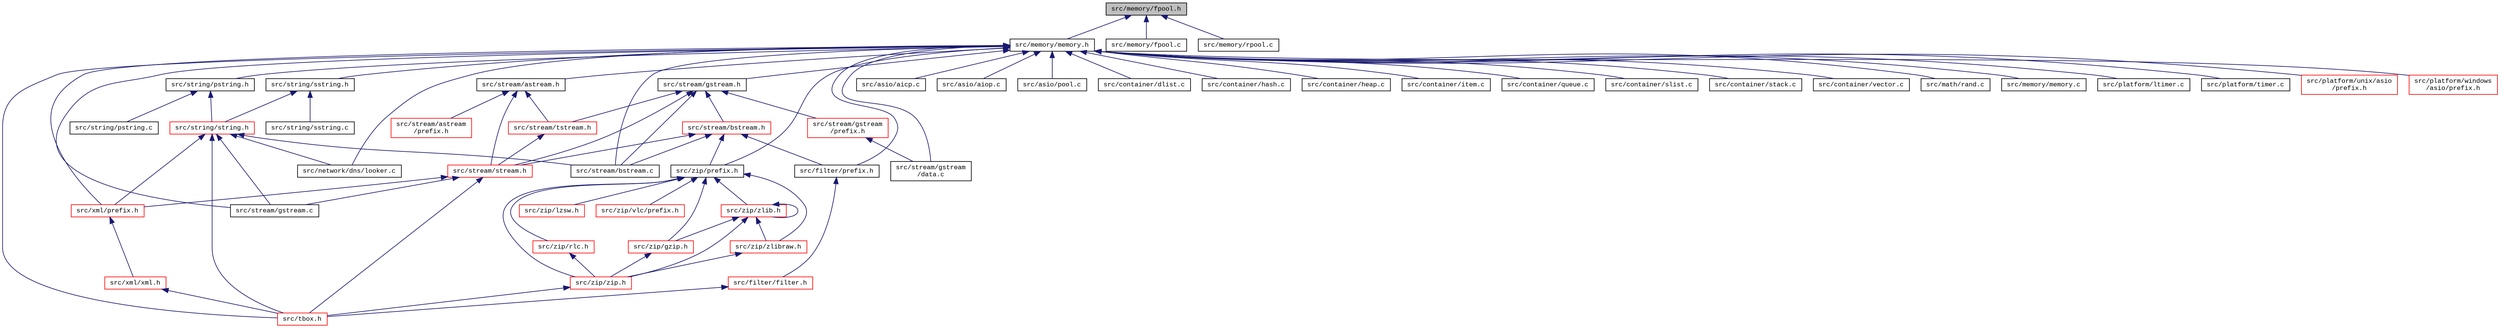digraph "src/memory/fpool.h"
{
  edge [fontname="CourierNew",fontsize="10",labelfontname="CourierNew",labelfontsize="10"];
  node [fontname="CourierNew",fontsize="10",shape=record];
  Node1 [label="src/memory/fpool.h",height=0.2,width=0.4,color="black", fillcolor="grey75", style="filled" fontcolor="black"];
  Node1 -> Node2 [dir="back",color="midnightblue",fontsize="10",style="solid",fontname="CourierNew"];
  Node2 [label="src/memory/memory.h",height=0.2,width=0.4,color="black", fillcolor="white", style="filled",URL="$dc/d18/memory_8h.html"];
  Node2 -> Node3 [dir="back",color="midnightblue",fontsize="10",style="solid",fontname="CourierNew"];
  Node3 [label="src/string/pstring.h",height=0.2,width=0.4,color="black", fillcolor="white", style="filled",URL="$d6/d9b/pstring_8h.html"];
  Node3 -> Node4 [dir="back",color="midnightblue",fontsize="10",style="solid",fontname="CourierNew"];
  Node4 [label="src/string/string.h",height=0.2,width=0.4,color="red", fillcolor="white", style="filled",URL="$d8/d2b/string_2string_8h_source.html"];
  Node4 -> Node5 [dir="back",color="midnightblue",fontsize="10",style="solid",fontname="CourierNew"];
  Node5 [label="src/xml/prefix.h",height=0.2,width=0.4,color="red", fillcolor="white", style="filled",URL="$d1/d9b/xml_2prefix_8h_source.html"];
  Node5 -> Node6 [dir="back",color="midnightblue",fontsize="10",style="solid",fontname="CourierNew"];
  Node6 [label="src/xml/xml.h",height=0.2,width=0.4,color="red", fillcolor="white", style="filled",URL="$de/dcb/xml_2xml_8h_source.html"];
  Node6 -> Node7 [dir="back",color="midnightblue",fontsize="10",style="solid",fontname="CourierNew"];
  Node7 [label="src/tbox.h",height=0.2,width=0.4,color="red", fillcolor="white", style="filled",URL="$da/dec/tbox_8h.html"];
  Node4 -> Node8 [dir="back",color="midnightblue",fontsize="10",style="solid",fontname="CourierNew"];
  Node8 [label="src/network/dns/looker.c",height=0.2,width=0.4,color="black", fillcolor="white", style="filled",URL="$d8/d79/looker_8c.html"];
  Node4 -> Node9 [dir="back",color="midnightblue",fontsize="10",style="solid",fontname="CourierNew"];
  Node9 [label="src/stream/bstream.c",height=0.2,width=0.4,color="black", fillcolor="white", style="filled",URL="$da/d03/bstream_8c.html"];
  Node4 -> Node10 [dir="back",color="midnightblue",fontsize="10",style="solid",fontname="CourierNew"];
  Node10 [label="src/stream/gstream.c",height=0.2,width=0.4,color="black", fillcolor="white", style="filled",URL="$d7/de5/gstream_8c.html"];
  Node4 -> Node7 [dir="back",color="midnightblue",fontsize="10",style="solid",fontname="CourierNew"];
  Node3 -> Node11 [dir="back",color="midnightblue",fontsize="10",style="solid",fontname="CourierNew"];
  Node11 [label="src/string/pstring.c",height=0.2,width=0.4,color="black", fillcolor="white", style="filled",URL="$de/d7d/pstring_8c.html"];
  Node2 -> Node12 [dir="back",color="midnightblue",fontsize="10",style="solid",fontname="CourierNew"];
  Node12 [label="src/string/sstring.h",height=0.2,width=0.4,color="black", fillcolor="white", style="filled",URL="$d1/d34/sstring_8h.html"];
  Node12 -> Node4 [dir="back",color="midnightblue",fontsize="10",style="solid",fontname="CourierNew"];
  Node12 -> Node13 [dir="back",color="midnightblue",fontsize="10",style="solid",fontname="CourierNew"];
  Node13 [label="src/string/sstring.c",height=0.2,width=0.4,color="black", fillcolor="white", style="filled",URL="$dd/d79/sstring_8c.html"];
  Node2 -> Node14 [dir="back",color="midnightblue",fontsize="10",style="solid",fontname="CourierNew"];
  Node14 [label="src/stream/gstream.h",height=0.2,width=0.4,color="black", fillcolor="white", style="filled",URL="$d1/dac/gstream_8h.html"];
  Node14 -> Node15 [dir="back",color="midnightblue",fontsize="10",style="solid",fontname="CourierNew"];
  Node15 [label="src/stream/bstream.h",height=0.2,width=0.4,color="red", fillcolor="white", style="filled",URL="$de/d56/bstream_8h.html"];
  Node15 -> Node16 [dir="back",color="midnightblue",fontsize="10",style="solid",fontname="CourierNew"];
  Node16 [label="src/stream/stream.h",height=0.2,width=0.4,color="red", fillcolor="white", style="filled",URL="$d8/d95/stream_8h.html"];
  Node16 -> Node5 [dir="back",color="midnightblue",fontsize="10",style="solid",fontname="CourierNew"];
  Node16 -> Node10 [dir="back",color="midnightblue",fontsize="10",style="solid",fontname="CourierNew"];
  Node16 -> Node7 [dir="back",color="midnightblue",fontsize="10",style="solid",fontname="CourierNew"];
  Node15 -> Node17 [dir="back",color="midnightblue",fontsize="10",style="solid",fontname="CourierNew"];
  Node17 [label="src/zip/prefix.h",height=0.2,width=0.4,color="black", fillcolor="white", style="filled",URL="$d0/d9e/zip_2prefix_8h_source.html"];
  Node17 -> Node18 [dir="back",color="midnightblue",fontsize="10",style="solid",fontname="CourierNew"];
  Node18 [label="src/zip/zip.h",height=0.2,width=0.4,color="red", fillcolor="white", style="filled",URL="$da/d3a/zip_8h.html"];
  Node18 -> Node7 [dir="back",color="midnightblue",fontsize="10",style="solid",fontname="CourierNew"];
  Node17 -> Node19 [dir="back",color="midnightblue",fontsize="10",style="solid",fontname="CourierNew"];
  Node19 [label="src/zip/rlc.h",height=0.2,width=0.4,color="red", fillcolor="white", style="filled",URL="$de/dc1/rlc_8h.html"];
  Node19 -> Node18 [dir="back",color="midnightblue",fontsize="10",style="solid",fontname="CourierNew"];
  Node17 -> Node20 [dir="back",color="midnightblue",fontsize="10",style="solid",fontname="CourierNew"];
  Node20 [label="src/zip/gzip.h",height=0.2,width=0.4,color="red", fillcolor="white", style="filled",URL="$d6/d34/gzip_8h.html"];
  Node20 -> Node18 [dir="back",color="midnightblue",fontsize="10",style="solid",fontname="CourierNew"];
  Node17 -> Node21 [dir="back",color="midnightblue",fontsize="10",style="solid",fontname="CourierNew"];
  Node21 [label="src/zip/zlib.h",height=0.2,width=0.4,color="red", fillcolor="white", style="filled",URL="$d4/dae/zlib_8h.html"];
  Node21 -> Node20 [dir="back",color="midnightblue",fontsize="10",style="solid",fontname="CourierNew"];
  Node21 -> Node18 [dir="back",color="midnightblue",fontsize="10",style="solid",fontname="CourierNew"];
  Node21 -> Node21 [dir="back",color="midnightblue",fontsize="10",style="solid",fontname="CourierNew"];
  Node21 -> Node22 [dir="back",color="midnightblue",fontsize="10",style="solid",fontname="CourierNew"];
  Node22 [label="src/zip/zlibraw.h",height=0.2,width=0.4,color="red", fillcolor="white", style="filled",URL="$d3/dff/zlibraw_8h.html"];
  Node22 -> Node18 [dir="back",color="midnightblue",fontsize="10",style="solid",fontname="CourierNew"];
  Node17 -> Node22 [dir="back",color="midnightblue",fontsize="10",style="solid",fontname="CourierNew"];
  Node17 -> Node23 [dir="back",color="midnightblue",fontsize="10",style="solid",fontname="CourierNew"];
  Node23 [label="src/zip/lzsw.h",height=0.2,width=0.4,color="red", fillcolor="white", style="filled",URL="$d6/dd9/lzsw_8h.html"];
  Node17 -> Node24 [dir="back",color="midnightblue",fontsize="10",style="solid",fontname="CourierNew"];
  Node24 [label="src/zip/vlc/prefix.h",height=0.2,width=0.4,color="red", fillcolor="white", style="filled",URL="$dc/d5c/zip_2vlc_2prefix_8h_source.html"];
  Node15 -> Node25 [dir="back",color="midnightblue",fontsize="10",style="solid",fontname="CourierNew"];
  Node25 [label="src/filter/prefix.h",height=0.2,width=0.4,color="black", fillcolor="white", style="filled",URL="$d6/dcf/filter_2prefix_8h_source.html"];
  Node25 -> Node26 [dir="back",color="midnightblue",fontsize="10",style="solid",fontname="CourierNew"];
  Node26 [label="src/filter/filter.h",height=0.2,width=0.4,color="red", fillcolor="white", style="filled",URL="$dd/de7/filter_8h.html"];
  Node26 -> Node7 [dir="back",color="midnightblue",fontsize="10",style="solid",fontname="CourierNew"];
  Node15 -> Node9 [dir="back",color="midnightblue",fontsize="10",style="solid",fontname="CourierNew"];
  Node14 -> Node16 [dir="back",color="midnightblue",fontsize="10",style="solid",fontname="CourierNew"];
  Node14 -> Node27 [dir="back",color="midnightblue",fontsize="10",style="solid",fontname="CourierNew"];
  Node27 [label="src/stream/tstream.h",height=0.2,width=0.4,color="red", fillcolor="white", style="filled",URL="$d1/d3e/tstream_8h.html"];
  Node27 -> Node16 [dir="back",color="midnightblue",fontsize="10",style="solid",fontname="CourierNew"];
  Node14 -> Node9 [dir="back",color="midnightblue",fontsize="10",style="solid",fontname="CourierNew"];
  Node14 -> Node28 [dir="back",color="midnightblue",fontsize="10",style="solid",fontname="CourierNew"];
  Node28 [label="src/stream/gstream\l/prefix.h",height=0.2,width=0.4,color="red", fillcolor="white", style="filled",URL="$dd/d13/stream_2gstream_2prefix_8h_source.html"];
  Node28 -> Node29 [dir="back",color="midnightblue",fontsize="10",style="solid",fontname="CourierNew"];
  Node29 [label="src/stream/gstream\l/data.c",height=0.2,width=0.4,color="black", fillcolor="white", style="filled",URL="$d2/dd8/stream_2gstream_2data_8c_source.html"];
  Node2 -> Node30 [dir="back",color="midnightblue",fontsize="10",style="solid",fontname="CourierNew"];
  Node30 [label="src/stream/astream.h",height=0.2,width=0.4,color="black", fillcolor="white", style="filled",URL="$dd/dd5/astream_8h.html"];
  Node30 -> Node16 [dir="back",color="midnightblue",fontsize="10",style="solid",fontname="CourierNew"];
  Node30 -> Node27 [dir="back",color="midnightblue",fontsize="10",style="solid",fontname="CourierNew"];
  Node30 -> Node31 [dir="back",color="midnightblue",fontsize="10",style="solid",fontname="CourierNew"];
  Node31 [label="src/stream/astream\l/prefix.h",height=0.2,width=0.4,color="red", fillcolor="white", style="filled",URL="$d1/de5/stream_2astream_2prefix_8h_source.html"];
  Node2 -> Node32 [dir="back",color="midnightblue",fontsize="10",style="solid",fontname="CourierNew"];
  Node32 [label="src/asio/aicp.c",height=0.2,width=0.4,color="black", fillcolor="white", style="filled",URL="$d4/ddc/asio_2aicp_8c_source.html"];
  Node2 -> Node33 [dir="back",color="midnightblue",fontsize="10",style="solid",fontname="CourierNew"];
  Node33 [label="src/asio/aiop.c",height=0.2,width=0.4,color="black", fillcolor="white", style="filled",URL="$da/d6e/asio_2aiop_8c_source.html"];
  Node2 -> Node17 [dir="back",color="midnightblue",fontsize="10",style="solid",fontname="CourierNew"];
  Node2 -> Node25 [dir="back",color="midnightblue",fontsize="10",style="solid",fontname="CourierNew"];
  Node2 -> Node34 [dir="back",color="midnightblue",fontsize="10",style="solid",fontname="CourierNew"];
  Node34 [label="src/asio/pool.c",height=0.2,width=0.4,color="black", fillcolor="white", style="filled",URL="$d4/de5/pool_8c.html"];
  Node2 -> Node35 [dir="back",color="midnightblue",fontsize="10",style="solid",fontname="CourierNew"];
  Node35 [label="src/container/dlist.c",height=0.2,width=0.4,color="black", fillcolor="white", style="filled",URL="$d4/d36/dlist_8c.html"];
  Node2 -> Node36 [dir="back",color="midnightblue",fontsize="10",style="solid",fontname="CourierNew"];
  Node36 [label="src/container/hash.c",height=0.2,width=0.4,color="black", fillcolor="white", style="filled",URL="$d1/d04/hash_8c.html"];
  Node2 -> Node37 [dir="back",color="midnightblue",fontsize="10",style="solid",fontname="CourierNew"];
  Node37 [label="src/container/heap.c",height=0.2,width=0.4,color="black", fillcolor="white", style="filled",URL="$d2/d29/heap_8c.html"];
  Node2 -> Node38 [dir="back",color="midnightblue",fontsize="10",style="solid",fontname="CourierNew"];
  Node38 [label="src/container/item.c",height=0.2,width=0.4,color="black", fillcolor="white", style="filled",URL="$da/de3/item_8c.html"];
  Node2 -> Node5 [dir="back",color="midnightblue",fontsize="10",style="solid",fontname="CourierNew"];
  Node2 -> Node39 [dir="back",color="midnightblue",fontsize="10",style="solid",fontname="CourierNew"];
  Node39 [label="src/container/queue.c",height=0.2,width=0.4,color="black", fillcolor="white", style="filled",URL="$d2/dbd/queue_8c.html"];
  Node2 -> Node40 [dir="back",color="midnightblue",fontsize="10",style="solid",fontname="CourierNew"];
  Node40 [label="src/container/slist.c",height=0.2,width=0.4,color="black", fillcolor="white", style="filled",URL="$d5/d52/slist_8c.html"];
  Node2 -> Node41 [dir="back",color="midnightblue",fontsize="10",style="solid",fontname="CourierNew"];
  Node41 [label="src/container/stack.c",height=0.2,width=0.4,color="black", fillcolor="white", style="filled",URL="$d3/dbb/stack_8c.html"];
  Node2 -> Node42 [dir="back",color="midnightblue",fontsize="10",style="solid",fontname="CourierNew"];
  Node42 [label="src/container/vector.c",height=0.2,width=0.4,color="black", fillcolor="white", style="filled",URL="$df/dfa/vector_8c.html"];
  Node2 -> Node43 [dir="back",color="midnightblue",fontsize="10",style="solid",fontname="CourierNew"];
  Node43 [label="src/math/rand.c",height=0.2,width=0.4,color="black", fillcolor="white", style="filled",URL="$d6/df4/rand_8c.html"];
  Node2 -> Node44 [dir="back",color="midnightblue",fontsize="10",style="solid",fontname="CourierNew"];
  Node44 [label="src/memory/memory.c",height=0.2,width=0.4,color="black", fillcolor="white", style="filled",URL="$df/dd5/memory_8c.html"];
  Node2 -> Node8 [dir="back",color="midnightblue",fontsize="10",style="solid",fontname="CourierNew"];
  Node2 -> Node45 [dir="back",color="midnightblue",fontsize="10",style="solid",fontname="CourierNew"];
  Node45 [label="src/platform/ltimer.c",height=0.2,width=0.4,color="black", fillcolor="white", style="filled",URL="$d7/d10/ltimer_8c.html"];
  Node2 -> Node46 [dir="back",color="midnightblue",fontsize="10",style="solid",fontname="CourierNew"];
  Node46 [label="src/platform/timer.c",height=0.2,width=0.4,color="black", fillcolor="white", style="filled",URL="$df/d41/timer_8c.html"];
  Node2 -> Node47 [dir="back",color="midnightblue",fontsize="10",style="solid",fontname="CourierNew"];
  Node47 [label="src/platform/unix/asio\l/prefix.h",height=0.2,width=0.4,color="red", fillcolor="white", style="filled",URL="$d8/dea/platform_2unix_2asio_2prefix_8h_source.html"];
  Node2 -> Node48 [dir="back",color="midnightblue",fontsize="10",style="solid",fontname="CourierNew"];
  Node48 [label="src/platform/windows\l/asio/prefix.h",height=0.2,width=0.4,color="red", fillcolor="white", style="filled",URL="$d9/d0a/platform_2windows_2asio_2prefix_8h_source.html"];
  Node2 -> Node9 [dir="back",color="midnightblue",fontsize="10",style="solid",fontname="CourierNew"];
  Node2 -> Node29 [dir="back",color="midnightblue",fontsize="10",style="solid",fontname="CourierNew"];
  Node2 -> Node10 [dir="back",color="midnightblue",fontsize="10",style="solid",fontname="CourierNew"];
  Node2 -> Node7 [dir="back",color="midnightblue",fontsize="10",style="solid",fontname="CourierNew"];
  Node1 -> Node49 [dir="back",color="midnightblue",fontsize="10",style="solid",fontname="CourierNew"];
  Node49 [label="src/memory/fpool.c",height=0.2,width=0.4,color="black", fillcolor="white", style="filled",URL="$da/d36/fpool_8c.html"];
  Node1 -> Node50 [dir="back",color="midnightblue",fontsize="10",style="solid",fontname="CourierNew"];
  Node50 [label="src/memory/rpool.c",height=0.2,width=0.4,color="black", fillcolor="white", style="filled",URL="$d7/d0c/rpool_8c.html"];
}
